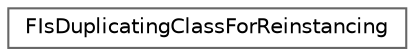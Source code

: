 digraph "Graphical Class Hierarchy"
{
 // INTERACTIVE_SVG=YES
 // LATEX_PDF_SIZE
  bgcolor="transparent";
  edge [fontname=Helvetica,fontsize=10,labelfontname=Helvetica,labelfontsize=10];
  node [fontname=Helvetica,fontsize=10,shape=box,height=0.2,width=0.4];
  rankdir="LR";
  Node0 [id="Node000000",label="FIsDuplicatingClassForReinstancing",height=0.2,width=0.4,color="grey40", fillcolor="white", style="filled",URL="$de/ded/classFIsDuplicatingClassForReinstancing.html",tooltip=" "];
}
